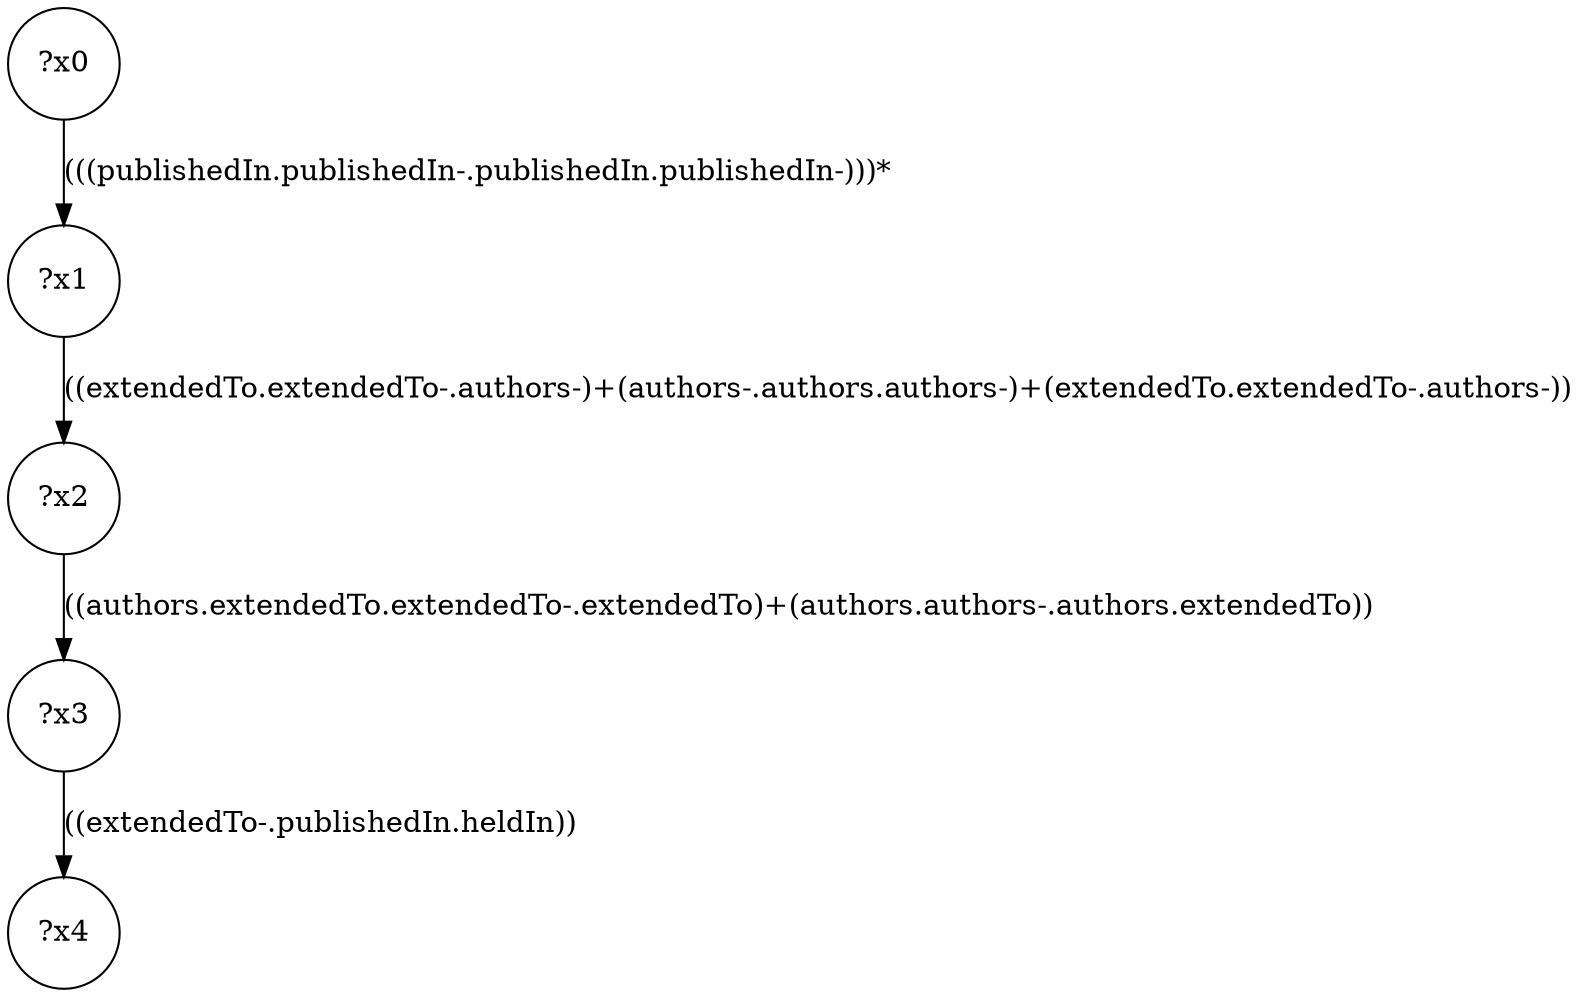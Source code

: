 digraph g {
	x0 [shape=circle, label="?x0"];
	x1 [shape=circle, label="?x1"];
	x0 -> x1 [label="(((publishedIn.publishedIn-.publishedIn.publishedIn-)))*"];
	x2 [shape=circle, label="?x2"];
	x1 -> x2 [label="((extendedTo.extendedTo-.authors-)+(authors-.authors.authors-)+(extendedTo.extendedTo-.authors-))"];
	x3 [shape=circle, label="?x3"];
	x2 -> x3 [label="((authors.extendedTo.extendedTo-.extendedTo)+(authors.authors-.authors.extendedTo))"];
	x4 [shape=circle, label="?x4"];
	x3 -> x4 [label="((extendedTo-.publishedIn.heldIn))"];
}
